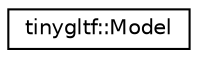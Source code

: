 digraph "Graphical Class Hierarchy"
{
  edge [fontname="Helvetica",fontsize="10",labelfontname="Helvetica",labelfontsize="10"];
  node [fontname="Helvetica",fontsize="10",shape=record];
  rankdir="LR";
  Node0 [label="tinygltf::Model",height=0.2,width=0.4,color="black", fillcolor="white", style="filled",URL="$classtinygltf_1_1Model.html"];
}
